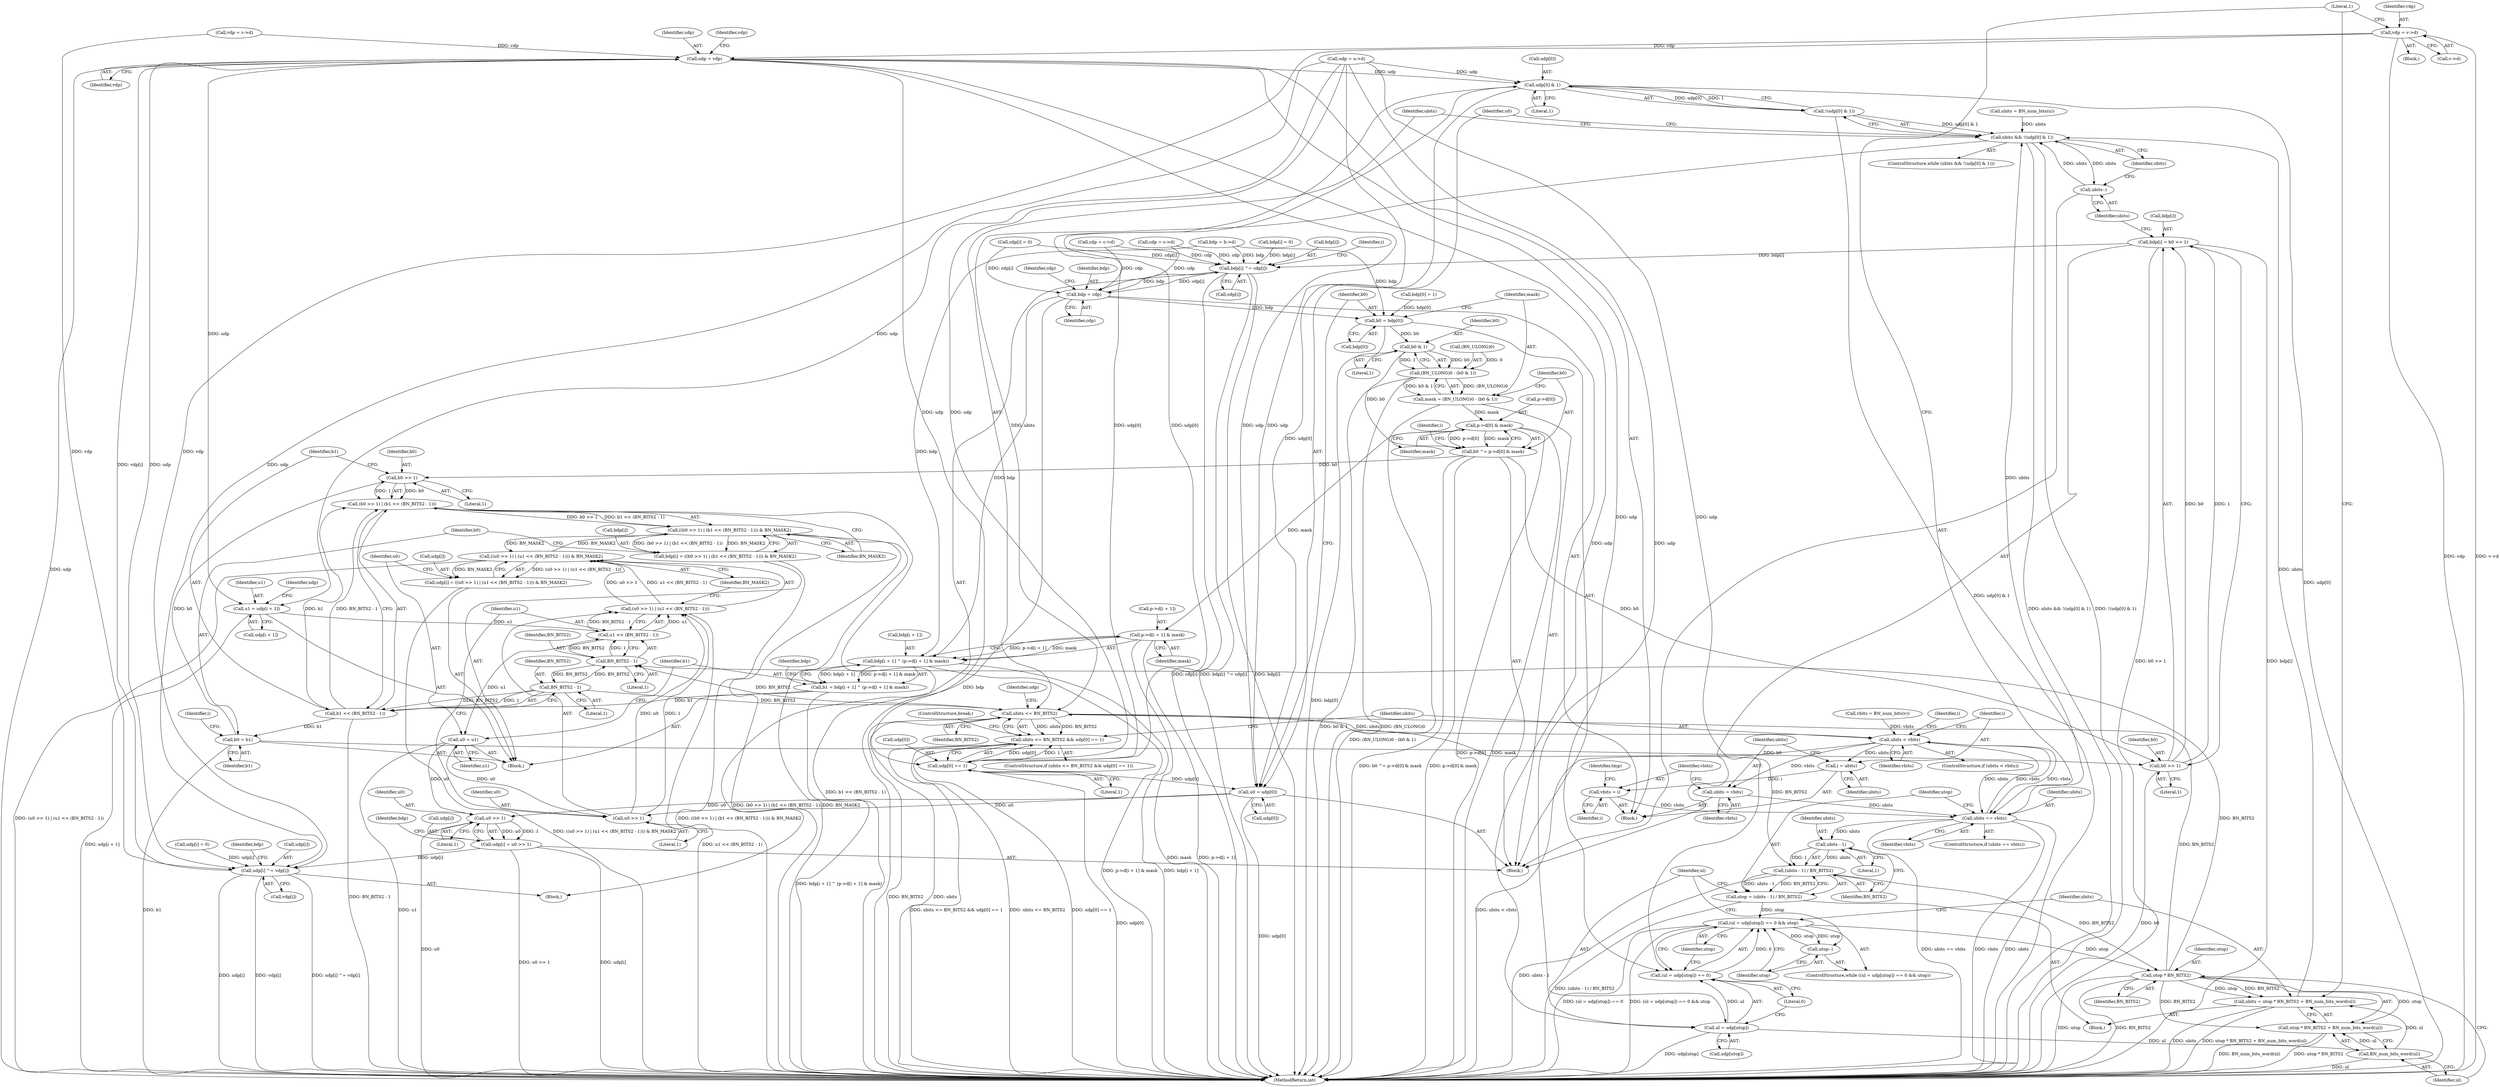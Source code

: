 digraph "1_openssl_4924b37ee01f71ae19c94a8934b80eeb2f677932@pointer" {
"1000298" [label="(Call,vdp = v->d)"];
"1000480" [label="(Call,udp = vdp)"];
"1000310" [label="(Call,udp[0] & 1)"];
"1000309" [label="(Call,!(udp[0] & 1))"];
"1000307" [label="(Call,ubits && !(udp[0] & 1))"];
"1000435" [label="(Call,ubits--)"];
"1000439" [label="(Call,ubits <= BN_BITS2)"];
"1000379" [label="(Call,BN_BITS2 - 1)"];
"1000377" [label="(Call,u1 << (BN_BITS2 - 1))"];
"1000373" [label="(Call,(u0 >> 1) | (u1 << (BN_BITS2 - 1)))"];
"1000372" [label="(Call,((u0 >> 1) | (u1 << (BN_BITS2 - 1))) & BN_MASK2)"];
"1000368" [label="(Call,udp[i] = ((u0 >> 1) | (u1 << (BN_BITS2 - 1))) & BN_MASK2)"];
"1000407" [label="(Call,((b0 >> 1) | (b1 << (BN_BITS2 - 1))) & BN_MASK2)"];
"1000403" [label="(Call,bdp[i] = ((b0 >> 1) | (b1 << (BN_BITS2 - 1))) & BN_MASK2)"];
"1000383" [label="(Call,u0 = u1)"];
"1000374" [label="(Call,u0 >> 1)"];
"1000425" [label="(Call,u0 >> 1)"];
"1000421" [label="(Call,udp[i] = u0 >> 1)"];
"1000506" [label="(Call,udp[i] ^= vdp[i])"];
"1000414" [label="(Call,BN_BITS2 - 1)"];
"1000412" [label="(Call,b1 << (BN_BITS2 - 1))"];
"1000408" [label="(Call,(b0 >> 1) | (b1 << (BN_BITS2 - 1)))"];
"1000418" [label="(Call,b0 = b1)"];
"1000409" [label="(Call,b0 >> 1)"];
"1000432" [label="(Call,b0 >> 1)"];
"1000428" [label="(Call,bdp[i] = b0 >> 1)"];
"1000513" [label="(Call,bdp[i] ^= cdp[i])"];
"1000488" [label="(Call,bdp = cdp)"];
"1000326" [label="(Call,b0 = bdp[0])"];
"1000337" [label="(Call,b0 & 1)"];
"1000333" [label="(Call,(BN_ULONG)0 - (b0 & 1))"];
"1000331" [label="(Call,mask = (BN_ULONG)0 - (b0 & 1))"];
"1000342" [label="(Call,p->d[0] & mask)"];
"1000340" [label="(Call,b0 ^= p->d[0] & mask)"];
"1000394" [label="(Call,p->d[i + 1] & mask)"];
"1000388" [label="(Call,bdp[i + 1] ^ (p->d[i + 1] & mask))"];
"1000386" [label="(Call,b1 = bdp[i + 1] ^ (p->d[i + 1] & mask))"];
"1000438" [label="(Call,ubits <= BN_BITS2 && udp[0] == 1)"];
"1000449" [label="(Call,ubits < vbits)"];
"1000453" [label="(Call,i = ubits)"];
"1000459" [label="(Call,vbits = i)"];
"1000521" [label="(Call,ubits == vbits)"];
"1000530" [label="(Call,ubits - 1)"];
"1000529" [label="(Call,(ubits - 1) / BN_BITS2)"];
"1000527" [label="(Call,utop = (ubits - 1) / BN_BITS2)"];
"1000535" [label="(Call,(ul = udp[utop]) == 0 && utop)"];
"1000544" [label="(Call,utop--)"];
"1000549" [label="(Call,utop * BN_BITS2)"];
"1000546" [label="(Call,ubits = utop * BN_BITS2 + BN_num_bits_word(ul))"];
"1000548" [label="(Call,utop * BN_BITS2 + BN_num_bits_word(ul))"];
"1000456" [label="(Call,ubits = vbits)"];
"1000321" [label="(Call,u0 = udp[0])"];
"1000442" [label="(Call,udp[0] == 1)"];
"1000361" [label="(Call,u1 = udp[i + 1])"];
"1000536" [label="(Call,(ul = udp[utop]) == 0)"];
"1000537" [label="(Call,ul = udp[utop])"];
"1000552" [label="(Call,BN_num_bits_word(ul))"];
"1000274" [label="(Call,cdp = c->d)"];
"1000461" [label="(Identifier,i)"];
"1000422" [label="(Call,udp[i])"];
"1000191" [label="(Call,ubits = BN_num_bits(u))"];
"1000546" [label="(Call,ubits = utop * BN_BITS2 + BN_num_bits_word(ul))"];
"1000655" [label="(MethodReturn,int)"];
"1000378" [label="(Identifier,u1)"];
"1000384" [label="(Identifier,u0)"];
"1000538" [label="(Identifier,ul)"];
"1000484" [label="(Identifier,vdp)"];
"1000482" [label="(Identifier,vdp)"];
"1000448" [label="(ControlStructure,if (ubits < vbits))"];
"1000213" [label="(Call,udp = u->d)"];
"1000498" [label="(Identifier,i)"];
"1000360" [label="(Block,)"];
"1000490" [label="(Identifier,cdp)"];
"1000394" [label="(Call,p->d[i + 1] & mask)"];
"1000542" [label="(Literal,0)"];
"1000435" [label="(Call,ubits--)"];
"1000229" [label="(Call,udp[i] = 0)"];
"1000437" [label="(ControlStructure,if (ubits <= BN_BITS2 && udp[0] == 1))"];
"1000529" [label="(Call,(ubits - 1) / BN_BITS2)"];
"1000377" [label="(Call,u1 << (BN_BITS2 - 1))"];
"1000514" [label="(Call,bdp[i])"];
"1000407" [label="(Call,((b0 >> 1) | (b1 << (BN_BITS2 - 1))) & BN_MASK2)"];
"1000550" [label="(Identifier,utop)"];
"1000439" [label="(Call,ubits <= BN_BITS2)"];
"1000304" [label="(Literal,1)"];
"1000196" [label="(Call,vbits = BN_num_bits(v))"];
"1000527" [label="(Call,utop = (ubits - 1) / BN_BITS2)"];
"1000440" [label="(Identifier,ubits)"];
"1000504" [label="(Identifier,i)"];
"1000419" [label="(Identifier,b0)"];
"1000410" [label="(Identifier,b0)"];
"1000426" [label="(Identifier,u0)"];
"1000537" [label="(Call,ul = udp[utop])"];
"1000369" [label="(Call,udp[i])"];
"1000327" [label="(Identifier,b0)"];
"1000463" [label="(Identifier,tmp)"];
"1000534" [label="(ControlStructure,while ((ul = udp[utop]) == 0 && utop))"];
"1000438" [label="(Call,ubits <= BN_BITS2 && udp[0] == 1)"];
"1000436" [label="(Identifier,ubits)"];
"1000380" [label="(Identifier,BN_BITS2)"];
"1000549" [label="(Call,utop * BN_BITS2)"];
"1000434" [label="(Literal,1)"];
"1000306" [label="(ControlStructure,while (ubits && !(udp[0] & 1)))"];
"1000449" [label="(Call,ubits < vbits)"];
"1000515" [label="(Identifier,bdp)"];
"1000361" [label="(Call,u1 = udp[i + 1])"];
"1000522" [label="(Identifier,ubits)"];
"1000531" [label="(Identifier,ubits)"];
"1000300" [label="(Call,v->d)"];
"1000374" [label="(Call,u0 >> 1)"];
"1000382" [label="(Identifier,BN_MASK2)"];
"1000454" [label="(Identifier,i)"];
"1000430" [label="(Identifier,bdp)"];
"1000340" [label="(Call,b0 ^= p->d[0] & mask)"];
"1000373" [label="(Call,(u0 >> 1) | (u1 << (BN_BITS2 - 1)))"];
"1000288" [label="(Call,cdp[i] = 0)"];
"1000261" [label="(Call,bdp[i] = 0)"];
"1000528" [label="(Identifier,utop)"];
"1000532" [label="(Literal,1)"];
"1000376" [label="(Literal,1)"];
"1000328" [label="(Call,bdp[0])"];
"1000339" [label="(Literal,1)"];
"1000536" [label="(Call,(ul = udp[utop]) == 0)"];
"1000309" [label="(Call,!(udp[0] & 1))"];
"1000418" [label="(Call,b0 = b1)"];
"1000535" [label="(Call,(ul = udp[utop]) == 0 && utop)"];
"1000456" [label="(Call,ubits = vbits)"];
"1000299" [label="(Identifier,vdp)"];
"1000412" [label="(Call,b1 << (BN_BITS2 - 1))"];
"1000530" [label="(Call,ubits - 1)"];
"1000417" [label="(Identifier,BN_MASK2)"];
"1000363" [label="(Call,udp[i + 1])"];
"1000510" [label="(Call,vdp[i])"];
"1000523" [label="(Identifier,vbits)"];
"1000323" [label="(Call,udp[0])"];
"1000427" [label="(Literal,1)"];
"1000432" [label="(Call,b0 >> 1)"];
"1000307" [label="(Call,ubits && !(udp[0] & 1))"];
"1000381" [label="(Literal,1)"];
"1000385" [label="(Identifier,u1)"];
"1000359" [label="(Identifier,i)"];
"1000411" [label="(Literal,1)"];
"1000343" [label="(Call,p->d[0])"];
"1000375" [label="(Identifier,u0)"];
"1000452" [label="(Block,)"];
"1000488" [label="(Call,bdp = cdp)"];
"1000551" [label="(Identifier,BN_BITS2)"];
"1000362" [label="(Identifier,u1)"];
"1000332" [label="(Identifier,mask)"];
"1000421" [label="(Call,udp[i] = u0 >> 1)"];
"1000298" [label="(Call,vdp = v->d)"];
"1000483" [label="(Call,vdp = v->d)"];
"1000333" [label="(Call,(BN_ULONG)0 - (b0 & 1))"];
"1000342" [label="(Call,p->d[0] & mask)"];
"1000387" [label="(Identifier,b1)"];
"1000451" [label="(Identifier,vbits)"];
"1000507" [label="(Call,udp[i])"];
"1000403" [label="(Call,bdp[i] = ((b0 >> 1) | (b1 << (BN_BITS2 - 1))) & BN_MASK2)"];
"1000520" [label="(ControlStructure,if (ubits == vbits))"];
"1000457" [label="(Identifier,ubits)"];
"1000492" [label="(Identifier,cdp)"];
"1000370" [label="(Identifier,udp)"];
"1000311" [label="(Call,udp[0])"];
"1000481" [label="(Identifier,udp)"];
"1000413" [label="(Identifier,b1)"];
"1000315" [label="(Block,)"];
"1000395" [label="(Call,p->d[i + 1])"];
"1000247" [label="(Call,bdp[0] = 1)"];
"1000450" [label="(Identifier,ubits)"];
"1000480" [label="(Call,udp = vdp)"];
"1000458" [label="(Identifier,vbits)"];
"1000188" [label="(Block,)"];
"1000553" [label="(Identifier,ul)"];
"1000314" [label="(Literal,1)"];
"1000545" [label="(Identifier,utop)"];
"1000338" [label="(Identifier,b0)"];
"1000348" [label="(Identifier,mask)"];
"1000322" [label="(Identifier,u0)"];
"1000443" [label="(Call,udp[0])"];
"1000547" [label="(Identifier,ubits)"];
"1000310" [label="(Call,udp[0] & 1)"];
"1000429" [label="(Call,bdp[i])"];
"1000453" [label="(Call,i = ubits)"];
"1000409" [label="(Call,b0 >> 1)"];
"1000446" [label="(Literal,1)"];
"1000513" [label="(Call,bdp[i] ^= cdp[i])"];
"1000351" [label="(Identifier,i)"];
"1000460" [label="(Identifier,vbits)"];
"1000524" [label="(Block,)"];
"1000388" [label="(Call,bdp[i + 1] ^ (p->d[i + 1] & mask))"];
"1000543" [label="(Identifier,utop)"];
"1000459" [label="(Call,vbits = i)"];
"1000491" [label="(Call,cdp = c->d)"];
"1000539" [label="(Call,udp[utop])"];
"1000326" [label="(Call,b0 = bdp[0])"];
"1000331" [label="(Call,mask = (BN_ULONG)0 - (b0 & 1))"];
"1000386" [label="(Call,b1 = bdp[i + 1] ^ (p->d[i + 1] & mask))"];
"1000433" [label="(Identifier,b0)"];
"1000415" [label="(Identifier,BN_BITS2)"];
"1000425" [label="(Call,u0 >> 1)"];
"1000552" [label="(Call,BN_num_bits_word(ul))"];
"1000416" [label="(Literal,1)"];
"1000447" [label="(ControlStructure,break;)"];
"1000517" [label="(Call,cdp[i])"];
"1000506" [label="(Call,udp[i] ^= vdp[i])"];
"1000402" [label="(Identifier,mask)"];
"1000334" [label="(Call,(BN_ULONG)0)"];
"1000444" [label="(Identifier,udp)"];
"1000383" [label="(Call,u0 = u1)"];
"1000242" [label="(Call,bdp = b->d)"];
"1000489" [label="(Identifier,bdp)"];
"1000389" [label="(Call,bdp[i + 1])"];
"1000372" [label="(Call,((u0 >> 1) | (u1 << (BN_BITS2 - 1))) & BN_MASK2)"];
"1000404" [label="(Call,bdp[i])"];
"1000533" [label="(Identifier,BN_BITS2)"];
"1000341" [label="(Identifier,b0)"];
"1000428" [label="(Call,bdp[i] = b0 >> 1)"];
"1000544" [label="(Call,utop--)"];
"1000308" [label="(Identifier,ubits)"];
"1000408" [label="(Call,(b0 >> 1) | (b1 << (BN_BITS2 - 1)))"];
"1000442" [label="(Call,udp[0] == 1)"];
"1000337" [label="(Call,b0 & 1)"];
"1000548" [label="(Call,utop * BN_BITS2 + BN_num_bits_word(ul))"];
"1000379" [label="(Call,BN_BITS2 - 1)"];
"1000414" [label="(Call,BN_BITS2 - 1)"];
"1000321" [label="(Call,u0 = udp[0])"];
"1000505" [label="(Block,)"];
"1000521" [label="(Call,ubits == vbits)"];
"1000420" [label="(Identifier,b1)"];
"1000441" [label="(Identifier,BN_BITS2)"];
"1000368" [label="(Call,udp[i] = ((u0 >> 1) | (u1 << (BN_BITS2 - 1))) & BN_MASK2)"];
"1000455" [label="(Identifier,ubits)"];
"1000405" [label="(Identifier,bdp)"];
"1000298" -> "1000188"  [label="AST: "];
"1000298" -> "1000300"  [label="CFG: "];
"1000299" -> "1000298"  [label="AST: "];
"1000300" -> "1000298"  [label="AST: "];
"1000304" -> "1000298"  [label="CFG: "];
"1000298" -> "1000655"  [label="DDG: vdp"];
"1000298" -> "1000655"  [label="DDG: v->d"];
"1000298" -> "1000480"  [label="DDG: vdp"];
"1000298" -> "1000506"  [label="DDG: vdp"];
"1000480" -> "1000452"  [label="AST: "];
"1000480" -> "1000482"  [label="CFG: "];
"1000481" -> "1000480"  [label="AST: "];
"1000482" -> "1000480"  [label="AST: "];
"1000484" -> "1000480"  [label="CFG: "];
"1000480" -> "1000655"  [label="DDG: udp"];
"1000480" -> "1000310"  [label="DDG: udp"];
"1000480" -> "1000321"  [label="DDG: udp"];
"1000480" -> "1000361"  [label="DDG: udp"];
"1000480" -> "1000442"  [label="DDG: udp"];
"1000506" -> "1000480"  [label="DDG: vdp[i]"];
"1000483" -> "1000480"  [label="DDG: vdp"];
"1000480" -> "1000506"  [label="DDG: udp"];
"1000480" -> "1000536"  [label="DDG: udp"];
"1000480" -> "1000537"  [label="DDG: udp"];
"1000310" -> "1000309"  [label="AST: "];
"1000310" -> "1000314"  [label="CFG: "];
"1000311" -> "1000310"  [label="AST: "];
"1000314" -> "1000310"  [label="AST: "];
"1000309" -> "1000310"  [label="CFG: "];
"1000310" -> "1000655"  [label="DDG: udp[0]"];
"1000310" -> "1000309"  [label="DDG: udp[0]"];
"1000310" -> "1000309"  [label="DDG: 1"];
"1000442" -> "1000310"  [label="DDG: udp[0]"];
"1000213" -> "1000310"  [label="DDG: udp"];
"1000310" -> "1000321"  [label="DDG: udp[0]"];
"1000310" -> "1000442"  [label="DDG: udp[0]"];
"1000309" -> "1000307"  [label="AST: "];
"1000307" -> "1000309"  [label="CFG: "];
"1000309" -> "1000655"  [label="DDG: udp[0] & 1"];
"1000309" -> "1000307"  [label="DDG: udp[0] & 1"];
"1000307" -> "1000306"  [label="AST: "];
"1000307" -> "1000308"  [label="CFG: "];
"1000308" -> "1000307"  [label="AST: "];
"1000322" -> "1000307"  [label="CFG: "];
"1000440" -> "1000307"  [label="CFG: "];
"1000307" -> "1000655"  [label="DDG: !(udp[0] & 1)"];
"1000307" -> "1000655"  [label="DDG: ubits && !(udp[0] & 1)"];
"1000435" -> "1000307"  [label="DDG: ubits"];
"1000521" -> "1000307"  [label="DDG: ubits"];
"1000546" -> "1000307"  [label="DDG: ubits"];
"1000191" -> "1000307"  [label="DDG: ubits"];
"1000307" -> "1000435"  [label="DDG: ubits"];
"1000307" -> "1000439"  [label="DDG: ubits"];
"1000435" -> "1000315"  [label="AST: "];
"1000435" -> "1000436"  [label="CFG: "];
"1000436" -> "1000435"  [label="AST: "];
"1000308" -> "1000435"  [label="CFG: "];
"1000439" -> "1000438"  [label="AST: "];
"1000439" -> "1000441"  [label="CFG: "];
"1000440" -> "1000439"  [label="AST: "];
"1000441" -> "1000439"  [label="AST: "];
"1000444" -> "1000439"  [label="CFG: "];
"1000438" -> "1000439"  [label="CFG: "];
"1000439" -> "1000655"  [label="DDG: ubits"];
"1000439" -> "1000655"  [label="DDG: BN_BITS2"];
"1000439" -> "1000379"  [label="DDG: BN_BITS2"];
"1000439" -> "1000438"  [label="DDG: ubits"];
"1000439" -> "1000438"  [label="DDG: BN_BITS2"];
"1000549" -> "1000439"  [label="DDG: BN_BITS2"];
"1000414" -> "1000439"  [label="DDG: BN_BITS2"];
"1000439" -> "1000449"  [label="DDG: ubits"];
"1000439" -> "1000529"  [label="DDG: BN_BITS2"];
"1000379" -> "1000377"  [label="AST: "];
"1000379" -> "1000381"  [label="CFG: "];
"1000380" -> "1000379"  [label="AST: "];
"1000381" -> "1000379"  [label="AST: "];
"1000377" -> "1000379"  [label="CFG: "];
"1000379" -> "1000377"  [label="DDG: BN_BITS2"];
"1000379" -> "1000377"  [label="DDG: 1"];
"1000549" -> "1000379"  [label="DDG: BN_BITS2"];
"1000414" -> "1000379"  [label="DDG: BN_BITS2"];
"1000379" -> "1000414"  [label="DDG: BN_BITS2"];
"1000377" -> "1000373"  [label="AST: "];
"1000378" -> "1000377"  [label="AST: "];
"1000373" -> "1000377"  [label="CFG: "];
"1000377" -> "1000373"  [label="DDG: u1"];
"1000377" -> "1000373"  [label="DDG: BN_BITS2 - 1"];
"1000361" -> "1000377"  [label="DDG: u1"];
"1000377" -> "1000383"  [label="DDG: u1"];
"1000373" -> "1000372"  [label="AST: "];
"1000374" -> "1000373"  [label="AST: "];
"1000382" -> "1000373"  [label="CFG: "];
"1000373" -> "1000655"  [label="DDG: u1 << (BN_BITS2 - 1)"];
"1000373" -> "1000372"  [label="DDG: u0 >> 1"];
"1000373" -> "1000372"  [label="DDG: u1 << (BN_BITS2 - 1)"];
"1000374" -> "1000373"  [label="DDG: u0"];
"1000374" -> "1000373"  [label="DDG: 1"];
"1000372" -> "1000368"  [label="AST: "];
"1000372" -> "1000382"  [label="CFG: "];
"1000382" -> "1000372"  [label="AST: "];
"1000368" -> "1000372"  [label="CFG: "];
"1000372" -> "1000655"  [label="DDG: (u0 >> 1) | (u1 << (BN_BITS2 - 1))"];
"1000372" -> "1000368"  [label="DDG: (u0 >> 1) | (u1 << (BN_BITS2 - 1))"];
"1000372" -> "1000368"  [label="DDG: BN_MASK2"];
"1000407" -> "1000372"  [label="DDG: BN_MASK2"];
"1000372" -> "1000407"  [label="DDG: BN_MASK2"];
"1000368" -> "1000360"  [label="AST: "];
"1000369" -> "1000368"  [label="AST: "];
"1000384" -> "1000368"  [label="CFG: "];
"1000368" -> "1000655"  [label="DDG: ((u0 >> 1) | (u1 << (BN_BITS2 - 1))) & BN_MASK2"];
"1000407" -> "1000403"  [label="AST: "];
"1000407" -> "1000417"  [label="CFG: "];
"1000408" -> "1000407"  [label="AST: "];
"1000417" -> "1000407"  [label="AST: "];
"1000403" -> "1000407"  [label="CFG: "];
"1000407" -> "1000655"  [label="DDG: (b0 >> 1) | (b1 << (BN_BITS2 - 1))"];
"1000407" -> "1000655"  [label="DDG: BN_MASK2"];
"1000407" -> "1000403"  [label="DDG: (b0 >> 1) | (b1 << (BN_BITS2 - 1))"];
"1000407" -> "1000403"  [label="DDG: BN_MASK2"];
"1000408" -> "1000407"  [label="DDG: b0 >> 1"];
"1000408" -> "1000407"  [label="DDG: b1 << (BN_BITS2 - 1)"];
"1000403" -> "1000360"  [label="AST: "];
"1000404" -> "1000403"  [label="AST: "];
"1000419" -> "1000403"  [label="CFG: "];
"1000403" -> "1000655"  [label="DDG: ((b0 >> 1) | (b1 << (BN_BITS2 - 1))) & BN_MASK2"];
"1000383" -> "1000360"  [label="AST: "];
"1000383" -> "1000385"  [label="CFG: "];
"1000384" -> "1000383"  [label="AST: "];
"1000385" -> "1000383"  [label="AST: "];
"1000387" -> "1000383"  [label="CFG: "];
"1000383" -> "1000655"  [label="DDG: u1"];
"1000383" -> "1000374"  [label="DDG: u0"];
"1000383" -> "1000425"  [label="DDG: u0"];
"1000374" -> "1000376"  [label="CFG: "];
"1000375" -> "1000374"  [label="AST: "];
"1000376" -> "1000374"  [label="AST: "];
"1000378" -> "1000374"  [label="CFG: "];
"1000321" -> "1000374"  [label="DDG: u0"];
"1000425" -> "1000421"  [label="AST: "];
"1000425" -> "1000427"  [label="CFG: "];
"1000426" -> "1000425"  [label="AST: "];
"1000427" -> "1000425"  [label="AST: "];
"1000421" -> "1000425"  [label="CFG: "];
"1000425" -> "1000655"  [label="DDG: u0"];
"1000425" -> "1000421"  [label="DDG: u0"];
"1000425" -> "1000421"  [label="DDG: 1"];
"1000321" -> "1000425"  [label="DDG: u0"];
"1000421" -> "1000315"  [label="AST: "];
"1000422" -> "1000421"  [label="AST: "];
"1000430" -> "1000421"  [label="CFG: "];
"1000421" -> "1000655"  [label="DDG: udp[i]"];
"1000421" -> "1000655"  [label="DDG: u0 >> 1"];
"1000421" -> "1000506"  [label="DDG: udp[i]"];
"1000506" -> "1000505"  [label="AST: "];
"1000506" -> "1000510"  [label="CFG: "];
"1000507" -> "1000506"  [label="AST: "];
"1000510" -> "1000506"  [label="AST: "];
"1000515" -> "1000506"  [label="CFG: "];
"1000506" -> "1000655"  [label="DDG: udp[i] ^= vdp[i]"];
"1000506" -> "1000655"  [label="DDG: udp[i]"];
"1000506" -> "1000655"  [label="DDG: vdp[i]"];
"1000213" -> "1000506"  [label="DDG: udp"];
"1000229" -> "1000506"  [label="DDG: udp[i]"];
"1000483" -> "1000506"  [label="DDG: vdp"];
"1000414" -> "1000412"  [label="AST: "];
"1000414" -> "1000416"  [label="CFG: "];
"1000415" -> "1000414"  [label="AST: "];
"1000416" -> "1000414"  [label="AST: "];
"1000412" -> "1000414"  [label="CFG: "];
"1000414" -> "1000412"  [label="DDG: BN_BITS2"];
"1000414" -> "1000412"  [label="DDG: 1"];
"1000412" -> "1000408"  [label="AST: "];
"1000413" -> "1000412"  [label="AST: "];
"1000408" -> "1000412"  [label="CFG: "];
"1000412" -> "1000655"  [label="DDG: BN_BITS2 - 1"];
"1000412" -> "1000408"  [label="DDG: b1"];
"1000412" -> "1000408"  [label="DDG: BN_BITS2 - 1"];
"1000386" -> "1000412"  [label="DDG: b1"];
"1000412" -> "1000418"  [label="DDG: b1"];
"1000409" -> "1000408"  [label="AST: "];
"1000417" -> "1000408"  [label="CFG: "];
"1000408" -> "1000655"  [label="DDG: b1 << (BN_BITS2 - 1)"];
"1000409" -> "1000408"  [label="DDG: b0"];
"1000409" -> "1000408"  [label="DDG: 1"];
"1000418" -> "1000360"  [label="AST: "];
"1000418" -> "1000420"  [label="CFG: "];
"1000419" -> "1000418"  [label="AST: "];
"1000420" -> "1000418"  [label="AST: "];
"1000359" -> "1000418"  [label="CFG: "];
"1000418" -> "1000655"  [label="DDG: b1"];
"1000418" -> "1000409"  [label="DDG: b0"];
"1000418" -> "1000432"  [label="DDG: b0"];
"1000409" -> "1000411"  [label="CFG: "];
"1000410" -> "1000409"  [label="AST: "];
"1000411" -> "1000409"  [label="AST: "];
"1000413" -> "1000409"  [label="CFG: "];
"1000340" -> "1000409"  [label="DDG: b0"];
"1000432" -> "1000428"  [label="AST: "];
"1000432" -> "1000434"  [label="CFG: "];
"1000433" -> "1000432"  [label="AST: "];
"1000434" -> "1000432"  [label="AST: "];
"1000428" -> "1000432"  [label="CFG: "];
"1000432" -> "1000655"  [label="DDG: b0"];
"1000432" -> "1000428"  [label="DDG: b0"];
"1000432" -> "1000428"  [label="DDG: 1"];
"1000340" -> "1000432"  [label="DDG: b0"];
"1000428" -> "1000315"  [label="AST: "];
"1000429" -> "1000428"  [label="AST: "];
"1000436" -> "1000428"  [label="CFG: "];
"1000428" -> "1000655"  [label="DDG: b0 >> 1"];
"1000428" -> "1000655"  [label="DDG: bdp[i]"];
"1000428" -> "1000513"  [label="DDG: bdp[i]"];
"1000513" -> "1000505"  [label="AST: "];
"1000513" -> "1000517"  [label="CFG: "];
"1000514" -> "1000513"  [label="AST: "];
"1000517" -> "1000513"  [label="AST: "];
"1000504" -> "1000513"  [label="CFG: "];
"1000513" -> "1000655"  [label="DDG: bdp[i] ^= cdp[i]"];
"1000513" -> "1000655"  [label="DDG: bdp[i]"];
"1000513" -> "1000655"  [label="DDG: cdp[i]"];
"1000513" -> "1000488"  [label="DDG: cdp[i]"];
"1000488" -> "1000513"  [label="DDG: bdp"];
"1000261" -> "1000513"  [label="DDG: bdp[i]"];
"1000242" -> "1000513"  [label="DDG: bdp"];
"1000274" -> "1000513"  [label="DDG: cdp"];
"1000288" -> "1000513"  [label="DDG: cdp[i]"];
"1000491" -> "1000513"  [label="DDG: cdp"];
"1000488" -> "1000452"  [label="AST: "];
"1000488" -> "1000490"  [label="CFG: "];
"1000489" -> "1000488"  [label="AST: "];
"1000490" -> "1000488"  [label="AST: "];
"1000492" -> "1000488"  [label="CFG: "];
"1000488" -> "1000655"  [label="DDG: bdp"];
"1000488" -> "1000326"  [label="DDG: bdp"];
"1000488" -> "1000388"  [label="DDG: bdp"];
"1000274" -> "1000488"  [label="DDG: cdp"];
"1000288" -> "1000488"  [label="DDG: cdp[i]"];
"1000491" -> "1000488"  [label="DDG: cdp"];
"1000326" -> "1000315"  [label="AST: "];
"1000326" -> "1000328"  [label="CFG: "];
"1000327" -> "1000326"  [label="AST: "];
"1000328" -> "1000326"  [label="AST: "];
"1000332" -> "1000326"  [label="CFG: "];
"1000326" -> "1000655"  [label="DDG: bdp[0]"];
"1000247" -> "1000326"  [label="DDG: bdp[0]"];
"1000242" -> "1000326"  [label="DDG: bdp"];
"1000326" -> "1000337"  [label="DDG: b0"];
"1000337" -> "1000333"  [label="AST: "];
"1000337" -> "1000339"  [label="CFG: "];
"1000338" -> "1000337"  [label="AST: "];
"1000339" -> "1000337"  [label="AST: "];
"1000333" -> "1000337"  [label="CFG: "];
"1000337" -> "1000333"  [label="DDG: b0"];
"1000337" -> "1000333"  [label="DDG: 1"];
"1000337" -> "1000340"  [label="DDG: b0"];
"1000333" -> "1000331"  [label="AST: "];
"1000334" -> "1000333"  [label="AST: "];
"1000331" -> "1000333"  [label="CFG: "];
"1000333" -> "1000655"  [label="DDG: (BN_ULONG)0"];
"1000333" -> "1000655"  [label="DDG: b0 & 1"];
"1000333" -> "1000331"  [label="DDG: (BN_ULONG)0"];
"1000333" -> "1000331"  [label="DDG: b0 & 1"];
"1000334" -> "1000333"  [label="DDG: 0"];
"1000331" -> "1000315"  [label="AST: "];
"1000332" -> "1000331"  [label="AST: "];
"1000341" -> "1000331"  [label="CFG: "];
"1000331" -> "1000655"  [label="DDG: (BN_ULONG)0 - (b0 & 1)"];
"1000331" -> "1000342"  [label="DDG: mask"];
"1000342" -> "1000340"  [label="AST: "];
"1000342" -> "1000348"  [label="CFG: "];
"1000343" -> "1000342"  [label="AST: "];
"1000348" -> "1000342"  [label="AST: "];
"1000340" -> "1000342"  [label="CFG: "];
"1000342" -> "1000655"  [label="DDG: p->d[0]"];
"1000342" -> "1000655"  [label="DDG: mask"];
"1000342" -> "1000340"  [label="DDG: p->d[0]"];
"1000342" -> "1000340"  [label="DDG: mask"];
"1000342" -> "1000394"  [label="DDG: mask"];
"1000340" -> "1000315"  [label="AST: "];
"1000341" -> "1000340"  [label="AST: "];
"1000351" -> "1000340"  [label="CFG: "];
"1000340" -> "1000655"  [label="DDG: p->d[0] & mask"];
"1000340" -> "1000655"  [label="DDG: b0 ^= p->d[0] & mask"];
"1000394" -> "1000388"  [label="AST: "];
"1000394" -> "1000402"  [label="CFG: "];
"1000395" -> "1000394"  [label="AST: "];
"1000402" -> "1000394"  [label="AST: "];
"1000388" -> "1000394"  [label="CFG: "];
"1000394" -> "1000655"  [label="DDG: mask"];
"1000394" -> "1000655"  [label="DDG: p->d[i + 1]"];
"1000394" -> "1000388"  [label="DDG: p->d[i + 1]"];
"1000394" -> "1000388"  [label="DDG: mask"];
"1000388" -> "1000386"  [label="AST: "];
"1000389" -> "1000388"  [label="AST: "];
"1000386" -> "1000388"  [label="CFG: "];
"1000388" -> "1000655"  [label="DDG: p->d[i + 1] & mask"];
"1000388" -> "1000655"  [label="DDG: bdp[i + 1]"];
"1000388" -> "1000386"  [label="DDG: bdp[i + 1]"];
"1000388" -> "1000386"  [label="DDG: p->d[i + 1] & mask"];
"1000242" -> "1000388"  [label="DDG: bdp"];
"1000386" -> "1000360"  [label="AST: "];
"1000387" -> "1000386"  [label="AST: "];
"1000405" -> "1000386"  [label="CFG: "];
"1000386" -> "1000655"  [label="DDG: bdp[i + 1] ^ (p->d[i + 1] & mask)"];
"1000438" -> "1000437"  [label="AST: "];
"1000438" -> "1000442"  [label="CFG: "];
"1000442" -> "1000438"  [label="AST: "];
"1000447" -> "1000438"  [label="CFG: "];
"1000450" -> "1000438"  [label="CFG: "];
"1000438" -> "1000655"  [label="DDG: udp[0] == 1"];
"1000438" -> "1000655"  [label="DDG: ubits <= BN_BITS2 && udp[0] == 1"];
"1000438" -> "1000655"  [label="DDG: ubits <= BN_BITS2"];
"1000442" -> "1000438"  [label="DDG: udp[0]"];
"1000442" -> "1000438"  [label="DDG: 1"];
"1000449" -> "1000448"  [label="AST: "];
"1000449" -> "1000451"  [label="CFG: "];
"1000450" -> "1000449"  [label="AST: "];
"1000451" -> "1000449"  [label="AST: "];
"1000454" -> "1000449"  [label="CFG: "];
"1000498" -> "1000449"  [label="CFG: "];
"1000449" -> "1000655"  [label="DDG: ubits < vbits"];
"1000196" -> "1000449"  [label="DDG: vbits"];
"1000521" -> "1000449"  [label="DDG: vbits"];
"1000449" -> "1000453"  [label="DDG: ubits"];
"1000449" -> "1000456"  [label="DDG: vbits"];
"1000449" -> "1000521"  [label="DDG: ubits"];
"1000449" -> "1000521"  [label="DDG: vbits"];
"1000453" -> "1000452"  [label="AST: "];
"1000453" -> "1000455"  [label="CFG: "];
"1000454" -> "1000453"  [label="AST: "];
"1000455" -> "1000453"  [label="AST: "];
"1000457" -> "1000453"  [label="CFG: "];
"1000453" -> "1000459"  [label="DDG: i"];
"1000459" -> "1000452"  [label="AST: "];
"1000459" -> "1000461"  [label="CFG: "];
"1000460" -> "1000459"  [label="AST: "];
"1000461" -> "1000459"  [label="AST: "];
"1000463" -> "1000459"  [label="CFG: "];
"1000459" -> "1000521"  [label="DDG: vbits"];
"1000521" -> "1000520"  [label="AST: "];
"1000521" -> "1000523"  [label="CFG: "];
"1000522" -> "1000521"  [label="AST: "];
"1000523" -> "1000521"  [label="AST: "];
"1000304" -> "1000521"  [label="CFG: "];
"1000528" -> "1000521"  [label="CFG: "];
"1000521" -> "1000655"  [label="DDG: ubits"];
"1000521" -> "1000655"  [label="DDG: ubits == vbits"];
"1000521" -> "1000655"  [label="DDG: vbits"];
"1000456" -> "1000521"  [label="DDG: ubits"];
"1000521" -> "1000530"  [label="DDG: ubits"];
"1000530" -> "1000529"  [label="AST: "];
"1000530" -> "1000532"  [label="CFG: "];
"1000531" -> "1000530"  [label="AST: "];
"1000532" -> "1000530"  [label="AST: "];
"1000533" -> "1000530"  [label="CFG: "];
"1000530" -> "1000529"  [label="DDG: ubits"];
"1000530" -> "1000529"  [label="DDG: 1"];
"1000529" -> "1000527"  [label="AST: "];
"1000529" -> "1000533"  [label="CFG: "];
"1000533" -> "1000529"  [label="AST: "];
"1000527" -> "1000529"  [label="CFG: "];
"1000529" -> "1000655"  [label="DDG: ubits - 1"];
"1000529" -> "1000527"  [label="DDG: ubits - 1"];
"1000529" -> "1000527"  [label="DDG: BN_BITS2"];
"1000529" -> "1000549"  [label="DDG: BN_BITS2"];
"1000527" -> "1000524"  [label="AST: "];
"1000528" -> "1000527"  [label="AST: "];
"1000538" -> "1000527"  [label="CFG: "];
"1000527" -> "1000655"  [label="DDG: (ubits - 1) / BN_BITS2"];
"1000527" -> "1000535"  [label="DDG: utop"];
"1000535" -> "1000534"  [label="AST: "];
"1000535" -> "1000536"  [label="CFG: "];
"1000535" -> "1000543"  [label="CFG: "];
"1000536" -> "1000535"  [label="AST: "];
"1000543" -> "1000535"  [label="AST: "];
"1000545" -> "1000535"  [label="CFG: "];
"1000547" -> "1000535"  [label="CFG: "];
"1000535" -> "1000655"  [label="DDG: (ul = udp[utop]) == 0"];
"1000535" -> "1000655"  [label="DDG: (ul = udp[utop]) == 0 && utop"];
"1000536" -> "1000535"  [label="DDG: 0"];
"1000544" -> "1000535"  [label="DDG: utop"];
"1000535" -> "1000544"  [label="DDG: utop"];
"1000535" -> "1000549"  [label="DDG: utop"];
"1000544" -> "1000534"  [label="AST: "];
"1000544" -> "1000545"  [label="CFG: "];
"1000545" -> "1000544"  [label="AST: "];
"1000538" -> "1000544"  [label="CFG: "];
"1000549" -> "1000548"  [label="AST: "];
"1000549" -> "1000551"  [label="CFG: "];
"1000550" -> "1000549"  [label="AST: "];
"1000551" -> "1000549"  [label="AST: "];
"1000553" -> "1000549"  [label="CFG: "];
"1000549" -> "1000655"  [label="DDG: utop"];
"1000549" -> "1000655"  [label="DDG: BN_BITS2"];
"1000549" -> "1000546"  [label="DDG: utop"];
"1000549" -> "1000546"  [label="DDG: BN_BITS2"];
"1000549" -> "1000548"  [label="DDG: utop"];
"1000549" -> "1000548"  [label="DDG: BN_BITS2"];
"1000546" -> "1000524"  [label="AST: "];
"1000546" -> "1000548"  [label="CFG: "];
"1000547" -> "1000546"  [label="AST: "];
"1000548" -> "1000546"  [label="AST: "];
"1000304" -> "1000546"  [label="CFG: "];
"1000546" -> "1000655"  [label="DDG: utop * BN_BITS2 + BN_num_bits_word(ul)"];
"1000546" -> "1000655"  [label="DDG: ubits"];
"1000552" -> "1000546"  [label="DDG: ul"];
"1000548" -> "1000552"  [label="CFG: "];
"1000552" -> "1000548"  [label="AST: "];
"1000548" -> "1000655"  [label="DDG: utop * BN_BITS2"];
"1000548" -> "1000655"  [label="DDG: BN_num_bits_word(ul)"];
"1000552" -> "1000548"  [label="DDG: ul"];
"1000456" -> "1000452"  [label="AST: "];
"1000456" -> "1000458"  [label="CFG: "];
"1000457" -> "1000456"  [label="AST: "];
"1000458" -> "1000456"  [label="AST: "];
"1000460" -> "1000456"  [label="CFG: "];
"1000321" -> "1000315"  [label="AST: "];
"1000321" -> "1000323"  [label="CFG: "];
"1000322" -> "1000321"  [label="AST: "];
"1000323" -> "1000321"  [label="AST: "];
"1000327" -> "1000321"  [label="CFG: "];
"1000321" -> "1000655"  [label="DDG: udp[0]"];
"1000442" -> "1000321"  [label="DDG: udp[0]"];
"1000213" -> "1000321"  [label="DDG: udp"];
"1000442" -> "1000446"  [label="CFG: "];
"1000443" -> "1000442"  [label="AST: "];
"1000446" -> "1000442"  [label="AST: "];
"1000442" -> "1000655"  [label="DDG: udp[0]"];
"1000213" -> "1000442"  [label="DDG: udp"];
"1000361" -> "1000360"  [label="AST: "];
"1000361" -> "1000363"  [label="CFG: "];
"1000362" -> "1000361"  [label="AST: "];
"1000363" -> "1000361"  [label="AST: "];
"1000370" -> "1000361"  [label="CFG: "];
"1000361" -> "1000655"  [label="DDG: udp[i + 1]"];
"1000213" -> "1000361"  [label="DDG: udp"];
"1000536" -> "1000542"  [label="CFG: "];
"1000537" -> "1000536"  [label="AST: "];
"1000542" -> "1000536"  [label="AST: "];
"1000543" -> "1000536"  [label="CFG: "];
"1000537" -> "1000536"  [label="DDG: ul"];
"1000213" -> "1000536"  [label="DDG: udp"];
"1000537" -> "1000539"  [label="CFG: "];
"1000538" -> "1000537"  [label="AST: "];
"1000539" -> "1000537"  [label="AST: "];
"1000542" -> "1000537"  [label="CFG: "];
"1000537" -> "1000655"  [label="DDG: udp[utop]"];
"1000213" -> "1000537"  [label="DDG: udp"];
"1000537" -> "1000552"  [label="DDG: ul"];
"1000552" -> "1000553"  [label="CFG: "];
"1000553" -> "1000552"  [label="AST: "];
"1000552" -> "1000655"  [label="DDG: ul"];
}
